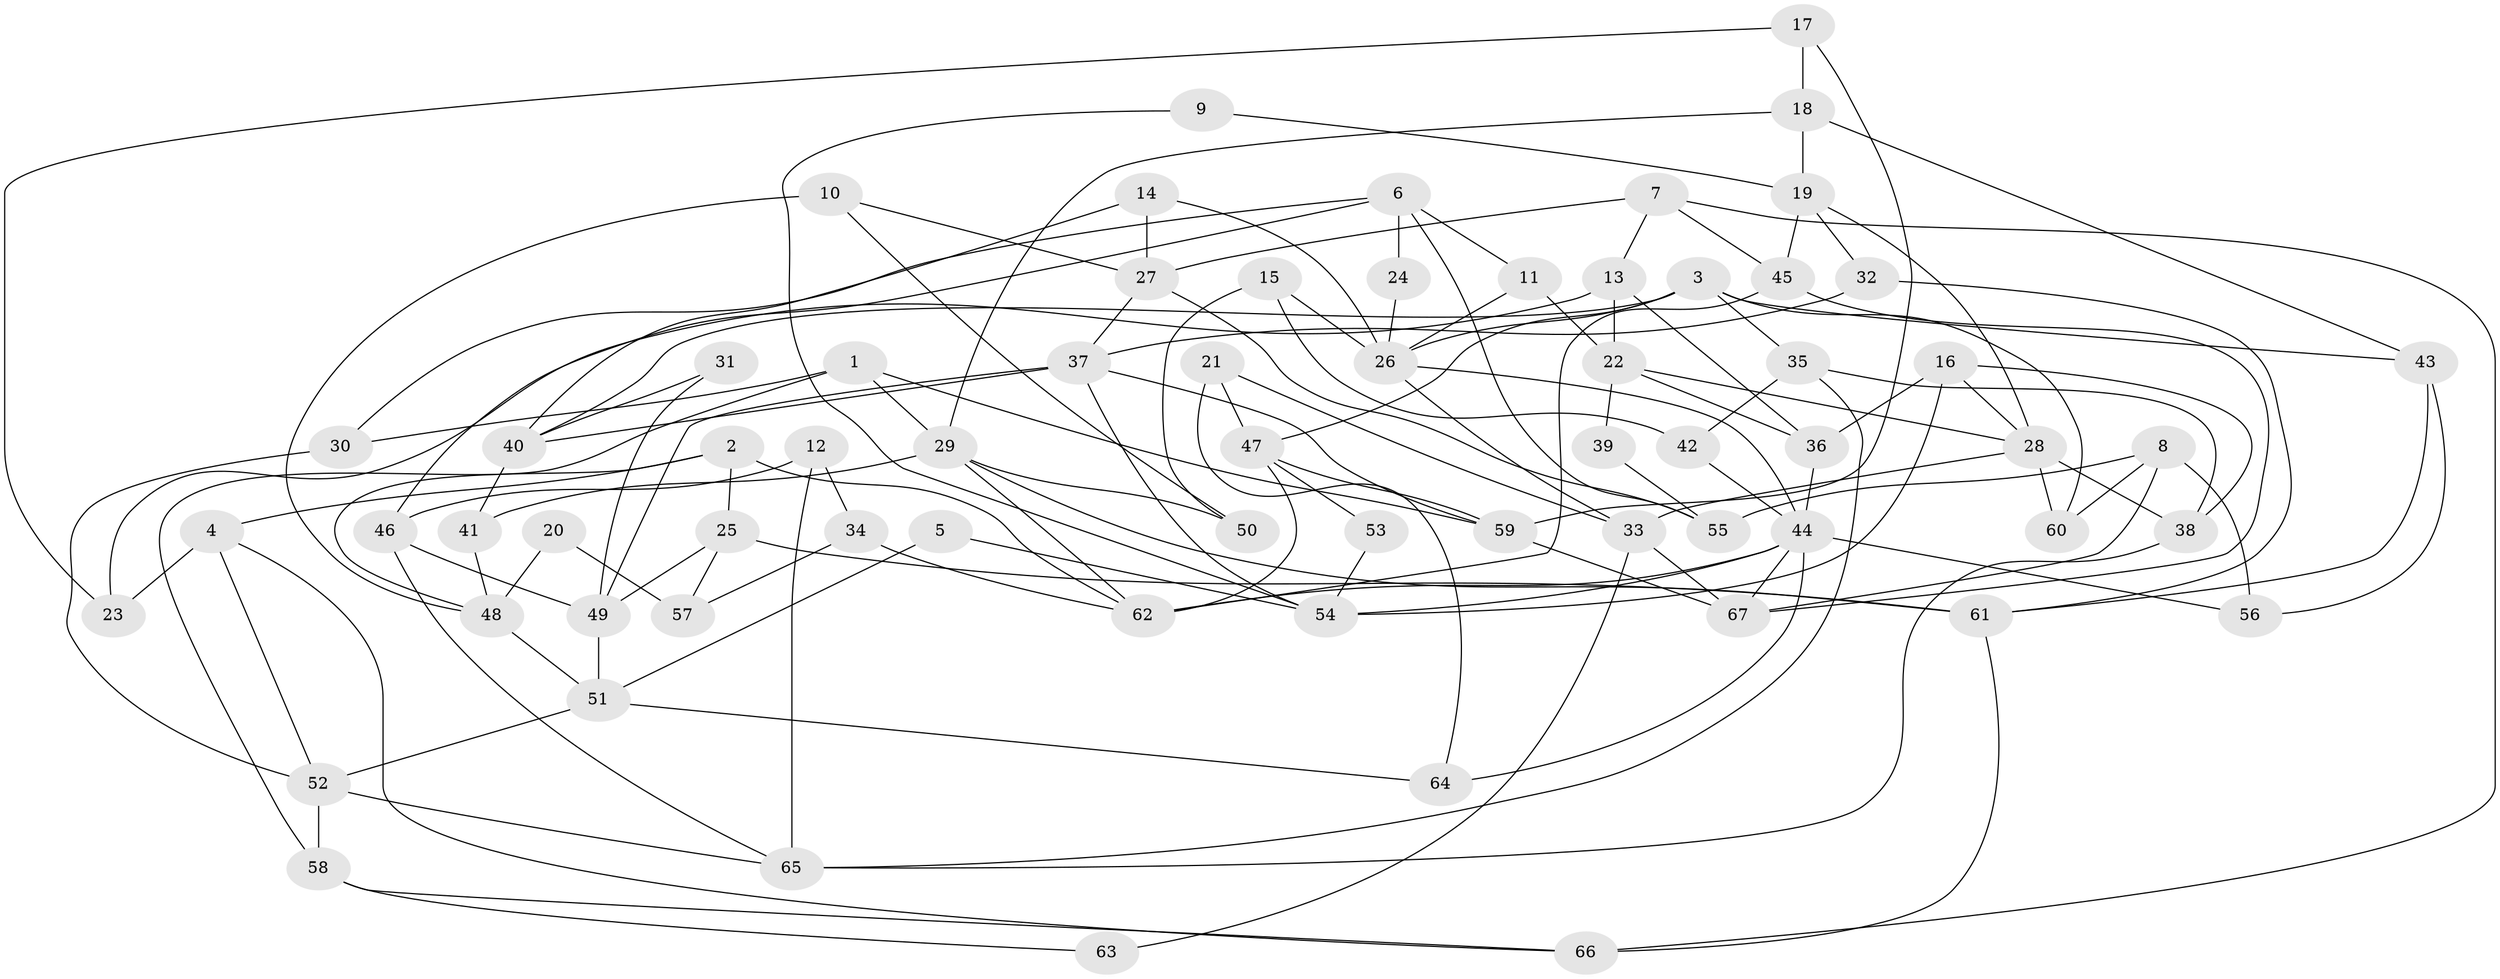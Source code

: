 // coarse degree distribution, {7: 0.13043478260869565, 6: 0.17391304347826086, 9: 0.021739130434782608, 4: 0.08695652173913043, 2: 0.13043478260869565, 5: 0.10869565217391304, 8: 0.08695652173913043, 3: 0.2608695652173913}
// Generated by graph-tools (version 1.1) at 2025/52/02/27/25 19:52:07]
// undirected, 67 vertices, 134 edges
graph export_dot {
graph [start="1"]
  node [color=gray90,style=filled];
  1;
  2;
  3;
  4;
  5;
  6;
  7;
  8;
  9;
  10;
  11;
  12;
  13;
  14;
  15;
  16;
  17;
  18;
  19;
  20;
  21;
  22;
  23;
  24;
  25;
  26;
  27;
  28;
  29;
  30;
  31;
  32;
  33;
  34;
  35;
  36;
  37;
  38;
  39;
  40;
  41;
  42;
  43;
  44;
  45;
  46;
  47;
  48;
  49;
  50;
  51;
  52;
  53;
  54;
  55;
  56;
  57;
  58;
  59;
  60;
  61;
  62;
  63;
  64;
  65;
  66;
  67;
  1 -- 30;
  1 -- 29;
  1 -- 58;
  1 -- 59;
  2 -- 62;
  2 -- 4;
  2 -- 25;
  2 -- 48;
  3 -- 35;
  3 -- 43;
  3 -- 26;
  3 -- 40;
  3 -- 47;
  3 -- 60;
  4 -- 23;
  4 -- 66;
  4 -- 52;
  5 -- 54;
  5 -- 51;
  6 -- 46;
  6 -- 55;
  6 -- 11;
  6 -- 24;
  6 -- 30;
  7 -- 66;
  7 -- 45;
  7 -- 13;
  7 -- 27;
  8 -- 67;
  8 -- 60;
  8 -- 55;
  8 -- 56;
  9 -- 54;
  9 -- 19;
  10 -- 48;
  10 -- 27;
  10 -- 50;
  11 -- 26;
  11 -- 22;
  12 -- 65;
  12 -- 46;
  12 -- 34;
  13 -- 36;
  13 -- 22;
  13 -- 23;
  14 -- 27;
  14 -- 40;
  14 -- 26;
  15 -- 26;
  15 -- 50;
  15 -- 42;
  16 -- 38;
  16 -- 28;
  16 -- 36;
  16 -- 54;
  17 -- 18;
  17 -- 59;
  17 -- 23;
  18 -- 19;
  18 -- 43;
  18 -- 29;
  19 -- 28;
  19 -- 45;
  19 -- 32;
  20 -- 48;
  20 -- 57;
  21 -- 64;
  21 -- 33;
  21 -- 47;
  22 -- 28;
  22 -- 36;
  22 -- 39;
  24 -- 26;
  25 -- 61;
  25 -- 49;
  25 -- 57;
  26 -- 33;
  26 -- 44;
  27 -- 37;
  27 -- 55;
  28 -- 33;
  28 -- 38;
  28 -- 60;
  29 -- 62;
  29 -- 41;
  29 -- 50;
  29 -- 61;
  30 -- 52;
  31 -- 40;
  31 -- 49;
  32 -- 37;
  32 -- 61;
  33 -- 67;
  33 -- 63;
  34 -- 62;
  34 -- 57;
  35 -- 42;
  35 -- 65;
  35 -- 38;
  36 -- 44;
  37 -- 59;
  37 -- 54;
  37 -- 40;
  37 -- 49;
  38 -- 65;
  39 -- 55;
  40 -- 41;
  41 -- 48;
  42 -- 44;
  43 -- 56;
  43 -- 61;
  44 -- 54;
  44 -- 56;
  44 -- 62;
  44 -- 64;
  44 -- 67;
  45 -- 67;
  45 -- 62;
  46 -- 49;
  46 -- 65;
  47 -- 53;
  47 -- 59;
  47 -- 62;
  48 -- 51;
  49 -- 51;
  51 -- 52;
  51 -- 64;
  52 -- 58;
  52 -- 65;
  53 -- 54;
  58 -- 63;
  58 -- 66;
  59 -- 67;
  61 -- 66;
}
